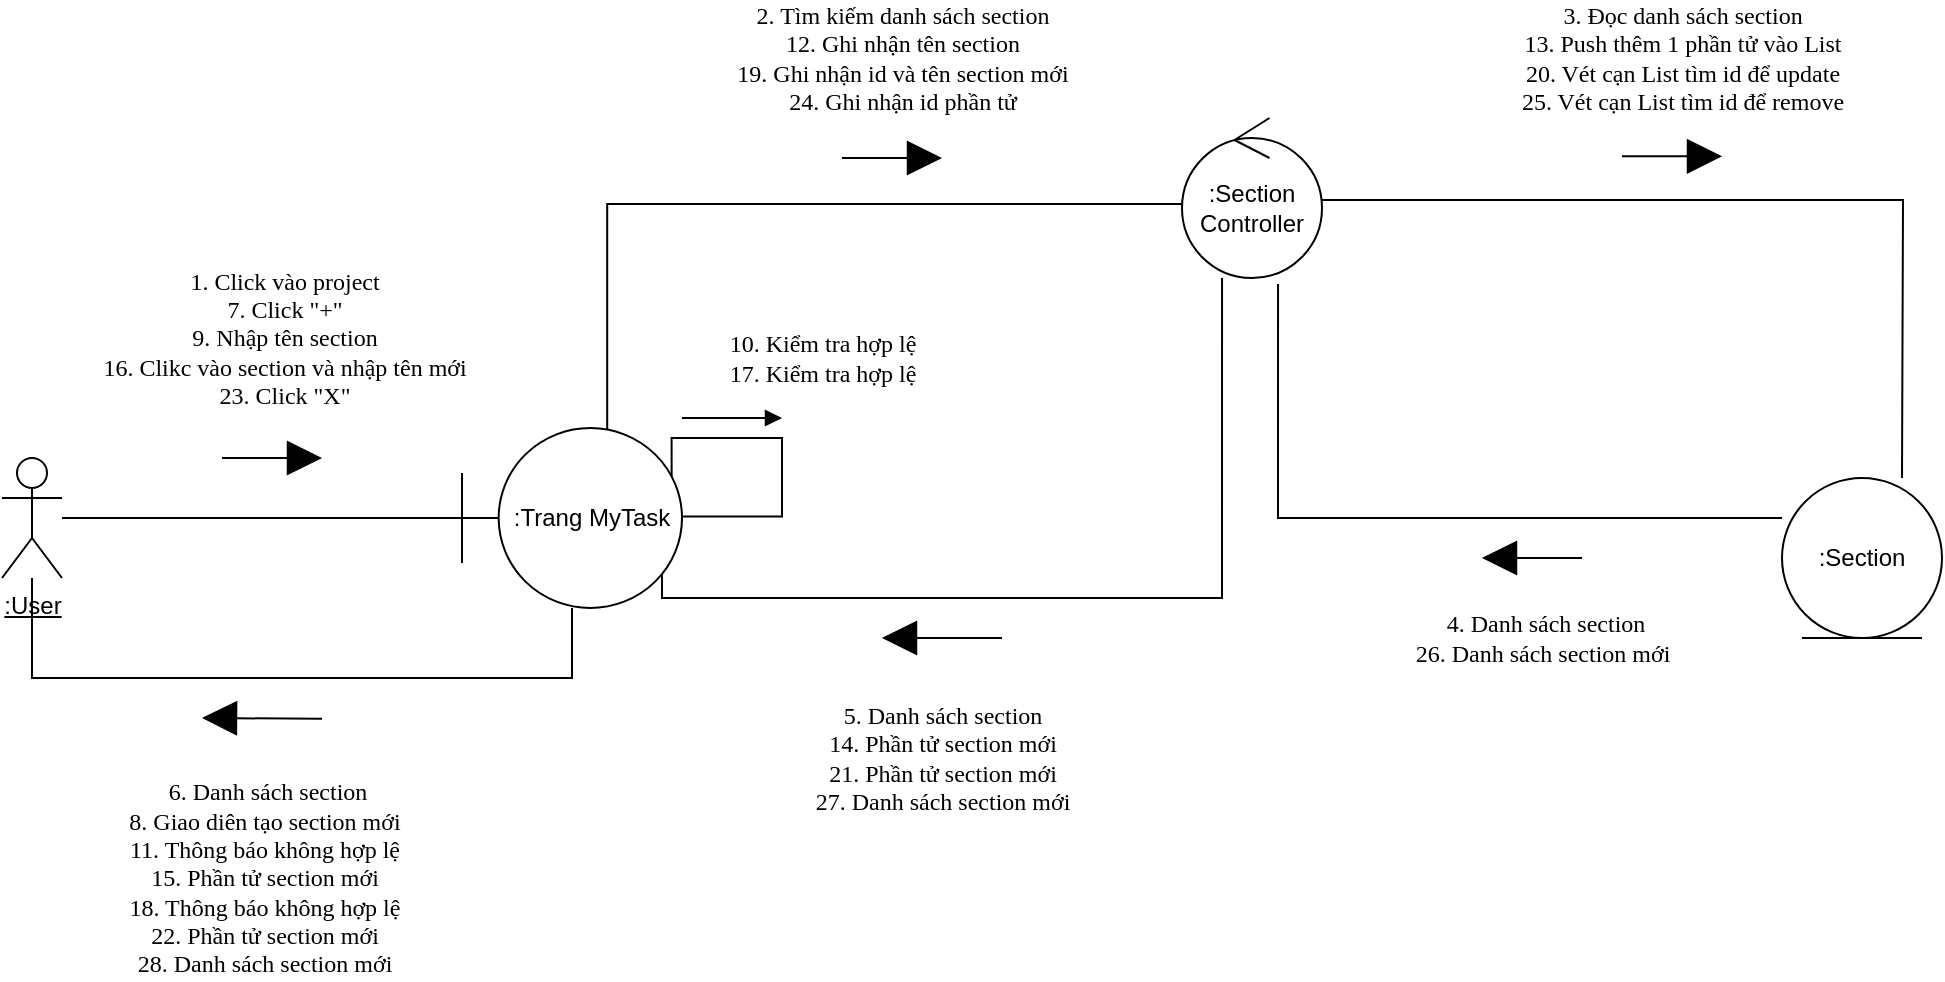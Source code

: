 <mxfile version="13.9.8" type="google"><diagram id="gN7cJ0xqfNxXUQesok_4" name="Page-1"><mxGraphModel dx="868" dy="492" grid="1" gridSize="10" guides="1" tooltips="1" connect="1" arrows="1" fold="1" page="1" pageScale="1" pageWidth="827" pageHeight="1169" math="0" shadow="0"><root><mxCell id="0"/><mxCell id="1" parent="0"/><mxCell id="2NcubvFn7WeUfEfRV-Qo-1" style="endArrow=none;html=1;fontSize=12;" parent="1" source="2NcubvFn7WeUfEfRV-Qo-2" target="2NcubvFn7WeUfEfRV-Qo-8" edge="1"><mxGeometry relative="1" as="geometry"/></mxCell><mxCell id="2NcubvFn7WeUfEfRV-Qo-2" value="&lt;u style=&quot;font-size: 12px;&quot;&gt;:User&lt;/u&gt;" style="shape=umlActor;verticalLabelPosition=bottom;verticalAlign=top;html=1;fontSize=12;" parent="1" vertex="1"><mxGeometry x="10" y="330" width="30" height="60" as="geometry"/></mxCell><mxCell id="2NcubvFn7WeUfEfRV-Qo-3" style="edgeStyle=orthogonalEdgeStyle;rounded=0;orthogonalLoop=1;jettySize=auto;html=1;endArrow=none;endFill=0;fontSize=12;exitX=1;exitY=0.513;exitDx=0;exitDy=0;exitPerimeter=0;" parent="1" source="t5RF0zzSnACqFSYiZJhb-1" edge="1"><mxGeometry relative="1" as="geometry"><mxPoint x="690" y="200" as="sourcePoint"/><mxPoint x="960" y="340" as="targetPoint"/></mxGeometry></mxCell><mxCell id="2NcubvFn7WeUfEfRV-Qo-4" style="edgeStyle=orthogonalEdgeStyle;rounded=0;orthogonalLoop=1;jettySize=auto;html=1;entryX=0.882;entryY=0.836;entryDx=0;entryDy=0;endArrow=none;endFill=0;fontSize=12;entryPerimeter=0;exitX=0.286;exitY=1;exitDx=0;exitDy=0;exitPerimeter=0;" parent="1" source="t5RF0zzSnACqFSYiZJhb-1" target="2NcubvFn7WeUfEfRV-Qo-8" edge="1"><mxGeometry relative="1" as="geometry"><Array as="points"><mxPoint x="620" y="400"/><mxPoint x="340" y="400"/><mxPoint x="340" y="383"/><mxPoint x="337" y="383"/></Array><mxPoint x="630" y="270" as="sourcePoint"/></mxGeometry></mxCell><mxCell id="2NcubvFn7WeUfEfRV-Qo-6" style="edgeStyle=orthogonalEdgeStyle;rounded=0;orthogonalLoop=1;jettySize=auto;html=1;entryX=0.014;entryY=0.563;entryDx=0;entryDy=0;entryPerimeter=0;endArrow=none;endFill=0;fontSize=12;exitX=0.66;exitY=0.022;exitDx=0;exitDy=0;exitPerimeter=0;" parent="1" source="2NcubvFn7WeUfEfRV-Qo-8" target="t5RF0zzSnACqFSYiZJhb-1" edge="1"><mxGeometry relative="1" as="geometry"><Array as="points"><mxPoint x="313" y="203"/><mxPoint x="601" y="203"/></Array><mxPoint x="570.12" y="202.72" as="targetPoint"/></mxGeometry></mxCell><mxCell id="2NcubvFn7WeUfEfRV-Qo-7" style="edgeStyle=orthogonalEdgeStyle;rounded=0;orthogonalLoop=1;jettySize=auto;html=1;endArrow=none;endFill=0;fontSize=12;" parent="1" source="2NcubvFn7WeUfEfRV-Qo-8" target="2NcubvFn7WeUfEfRV-Qo-2" edge="1"><mxGeometry relative="1" as="geometry"><Array as="points"><mxPoint x="295" y="440"/><mxPoint x="25" y="440"/></Array></mxGeometry></mxCell><mxCell id="2NcubvFn7WeUfEfRV-Qo-8" value="&lt;span&gt;:Trang MyTask&lt;/span&gt;" style="shape=umlBoundary;whiteSpace=wrap;html=1;fontSize=12;" parent="1" vertex="1"><mxGeometry x="240" y="315" width="110" height="90" as="geometry"/></mxCell><mxCell id="2NcubvFn7WeUfEfRV-Qo-9" style="edgeStyle=orthogonalEdgeStyle;rounded=0;orthogonalLoop=1;jettySize=auto;html=1;endArrow=none;endFill=0;fontSize=12;entryX=0.686;entryY=1.038;entryDx=0;entryDy=0;entryPerimeter=0;" parent="1" edge="1" target="t5RF0zzSnACqFSYiZJhb-1"><mxGeometry relative="1" as="geometry"><mxPoint x="670" y="270" as="targetPoint"/><Array as="points"><mxPoint x="648" y="360"/></Array><mxPoint x="900" y="360" as="sourcePoint"/></mxGeometry></mxCell><mxCell id="2NcubvFn7WeUfEfRV-Qo-11" value="" style="endArrow=block;html=1;fontSize=12;endFill=1;endSize=15;" parent="1" edge="1"><mxGeometry width="50" height="50" relative="1" as="geometry"><mxPoint x="120" y="330" as="sourcePoint"/><mxPoint x="170" y="330" as="targetPoint"/></mxGeometry></mxCell><mxCell id="2NcubvFn7WeUfEfRV-Qo-12" value="&lt;font style=&quot;font-size: 12px&quot;&gt;&lt;font style=&quot;font-size: 12px&quot;&gt;&lt;font style=&quot;font-size: 12px&quot;&gt;&lt;span style=&quot;font-family: &amp;#34;verdana&amp;#34;&quot;&gt;1. Click vào project&lt;br&gt;&lt;/span&gt;&lt;/font&gt;&lt;/font&gt;&lt;/font&gt;&lt;span style=&quot;font-family: &amp;#34;verdana&amp;#34; ; font-size: 12px&quot;&gt;7. Click &quot;+&quot;&lt;br&gt;9. Nhập tên section&lt;br&gt;16. Clikc vào section và nhập tên mới&lt;br&gt;23. Click &quot;X&quot;&lt;br&gt;&lt;/span&gt;" style="edgeLabel;html=1;align=center;verticalAlign=middle;resizable=0;points=[];fontSize=12;" parent="2NcubvFn7WeUfEfRV-Qo-11" vertex="1" connectable="0"><mxGeometry x="-0.42" y="-1" relative="1" as="geometry"><mxPoint x="15.83" y="-61" as="offset"/></mxGeometry></mxCell><mxCell id="2NcubvFn7WeUfEfRV-Qo-13" value="&lt;font style=&quot;font-size: 12px&quot;&gt;&lt;span style=&quot;font-family: &amp;#34;verdana&amp;#34;&quot;&gt;3. Đọc danh sách section&lt;br&gt;&lt;/span&gt;&lt;/font&gt;&lt;span style=&quot;font-family: &amp;#34;verdana&amp;#34;&quot;&gt;13. Push thêm 1 phần tử vào List&lt;br&gt;20. Vét cạn List tìm id để update&lt;br&gt;25. Vét cạn List tìm id để remove&lt;br&gt;&lt;/span&gt;" style="endArrow=block;html=1;fontSize=12;endFill=1;endSize=15;" parent="1" edge="1"><mxGeometry x="0.2" y="49" width="50" height="50" relative="1" as="geometry"><mxPoint x="820" y="179.17" as="sourcePoint"/><mxPoint x="870" y="179.17" as="targetPoint"/><mxPoint as="offset"/></mxGeometry></mxCell><mxCell id="2NcubvFn7WeUfEfRV-Qo-14" value="&lt;div&gt;&lt;span style=&quot;font-family: &amp;#34;verdana&amp;#34;&quot;&gt;&lt;font style=&quot;font-size: 12px&quot;&gt;2. Tìm kiếm danh sách section&lt;/font&gt;&lt;/span&gt;&lt;/div&gt;&lt;span style=&quot;font-family: &amp;#34;verdana&amp;#34;&quot;&gt;12. Ghi nhận tên section&lt;br&gt;19. Ghi nhận id và tên section mới&lt;br&gt;24. Ghi nhận id phần tử&lt;br&gt;&lt;/span&gt;" style="endArrow=block;html=1;fontSize=12;align=center;endFill=1;endSize=15;" parent="1" edge="1"><mxGeometry x="0.2" y="50" width="50" height="50" relative="1" as="geometry"><mxPoint x="430" y="180" as="sourcePoint"/><mxPoint x="480" y="180" as="targetPoint"/><Array as="points"><mxPoint x="470" y="180"/></Array><mxPoint as="offset"/></mxGeometry></mxCell><mxCell id="2NcubvFn7WeUfEfRV-Qo-15" value="&lt;span style=&quot;font-family: &amp;#34;verdana&amp;#34;&quot;&gt;&amp;nbsp;4. Danh sách section&lt;br&gt;26. Danh sách section mới&lt;br&gt;&lt;/span&gt;" style="endArrow=block;html=1;fontSize=12;endFill=1;endSize=15;" parent="1" edge="1"><mxGeometry x="-0.2" y="40" width="50" height="50" relative="1" as="geometry"><mxPoint x="800" y="380" as="sourcePoint"/><mxPoint x="750" y="380" as="targetPoint"/><mxPoint as="offset"/></mxGeometry></mxCell><mxCell id="2NcubvFn7WeUfEfRV-Qo-16" value="&lt;font style=&quot;font-size: 12px&quot;&gt;&lt;span style=&quot;font-family: &amp;#34;verdana&amp;#34;&quot;&gt;&lt;font style=&quot;font-size: 12px&quot;&gt;5. Danh sách section&lt;br&gt;&lt;/font&gt;&lt;/span&gt;&lt;/font&gt;&lt;span style=&quot;font-family: &amp;#34;verdana&amp;#34;&quot;&gt;&lt;font style=&quot;font-size: 12px&quot;&gt;14. Phần tử section mới&lt;br&gt;21. Phần tử section mới&lt;br&gt;27. Danh sách section mới&lt;br&gt;&lt;/font&gt;&lt;/span&gt;" style="endArrow=block;html=1;fontSize=12;endFill=1;jumpSize=7;sourcePerimeterSpacing=2;endSize=15;" parent="1" edge="1"><mxGeometry y="60" width="50" height="50" relative="1" as="geometry"><mxPoint x="510" y="420" as="sourcePoint"/><mxPoint x="450" y="420" as="targetPoint"/><Array as="points"/><mxPoint as="offset"/></mxGeometry></mxCell><mxCell id="2NcubvFn7WeUfEfRV-Qo-17" value="" style="endArrow=block;html=1;fontSize=12;endFill=1;endSize=15;" parent="1" edge="1"><mxGeometry width="50" height="50" relative="1" as="geometry"><mxPoint x="170" y="460.42" as="sourcePoint"/><mxPoint x="110" y="460" as="targetPoint"/><Array as="points"/></mxGeometry></mxCell><mxCell id="2NcubvFn7WeUfEfRV-Qo-18" value="&lt;font style=&quot;font-size: 12px&quot;&gt;&lt;font style=&quot;font-size: 12px&quot;&gt;&lt;font style=&quot;font-size: 12px&quot;&gt;&lt;span style=&quot;font-family: &amp;#34;verdana&amp;#34;&quot;&gt;&amp;nbsp;6. Danh sách section&lt;br&gt;&lt;/span&gt;&lt;/font&gt;&lt;/font&gt;&lt;/font&gt;&lt;span style=&quot;font-family: &amp;#34;verdana&amp;#34;&quot;&gt;8. Giao diên tạo section mới&lt;br&gt;11. Thông báo không hợp lệ&lt;br&gt;15. Phần tử section mới&lt;br&gt;18. Thông báo không hợp lệ&lt;br&gt;22. Phần tử section mới&lt;br&gt;28. Danh sách section mới&lt;br&gt;&lt;/span&gt;" style="edgeLabel;html=1;align=center;verticalAlign=middle;resizable=0;points=[];fontSize=12;" parent="2NcubvFn7WeUfEfRV-Qo-17" vertex="1" connectable="0"><mxGeometry x="-0.409" relative="1" as="geometry"><mxPoint x="-12" y="79.71" as="offset"/></mxGeometry></mxCell><mxCell id="2NcubvFn7WeUfEfRV-Qo-19" style="edgeStyle=orthogonalEdgeStyle;rounded=0;orthogonalLoop=1;jettySize=auto;html=1;endArrow=none;endFill=0;fontSize=12;exitX=0.953;exitY=0.269;exitDx=0;exitDy=0;exitPerimeter=0;entryX=1.003;entryY=0.491;entryDx=0;entryDy=0;entryPerimeter=0;" parent="1" source="2NcubvFn7WeUfEfRV-Qo-8" target="2NcubvFn7WeUfEfRV-Qo-8" edge="1"><mxGeometry relative="1" as="geometry"><Array as="points"><mxPoint x="345" y="320"/><mxPoint x="400" y="320"/><mxPoint x="400" y="359"/></Array></mxGeometry></mxCell><mxCell id="2NcubvFn7WeUfEfRV-Qo-20" value="&lt;font face=&quot;verdana&quot;&gt;10. Kiểm tra hợp lệ&lt;br&gt;17. Kiểm tra hợp lệ&lt;br&gt;&lt;/font&gt;" style="endArrow=block;html=1;fontSize=12;align=center;endFill=1;" parent="1" edge="1"><mxGeometry x="1" y="36" width="50" height="50" relative="1" as="geometry"><mxPoint x="350" y="310" as="sourcePoint"/><mxPoint x="400" y="310" as="targetPoint"/><Array as="points"/><mxPoint x="20" y="6" as="offset"/></mxGeometry></mxCell><mxCell id="t5RF0zzSnACqFSYiZJhb-1" value="&lt;div&gt;:Section&lt;/div&gt;&lt;div&gt;Controller&lt;br&gt;&lt;/div&gt;" style="ellipse;shape=umlControl;whiteSpace=wrap;html=1;" vertex="1" parent="1"><mxGeometry x="600" y="160" width="70" height="80" as="geometry"/></mxCell><mxCell id="t5RF0zzSnACqFSYiZJhb-2" value=":Section" style="ellipse;shape=umlEntity;whiteSpace=wrap;html=1;" vertex="1" parent="1"><mxGeometry x="900" y="340" width="80" height="80" as="geometry"/></mxCell></root></mxGraphModel></diagram></mxfile>